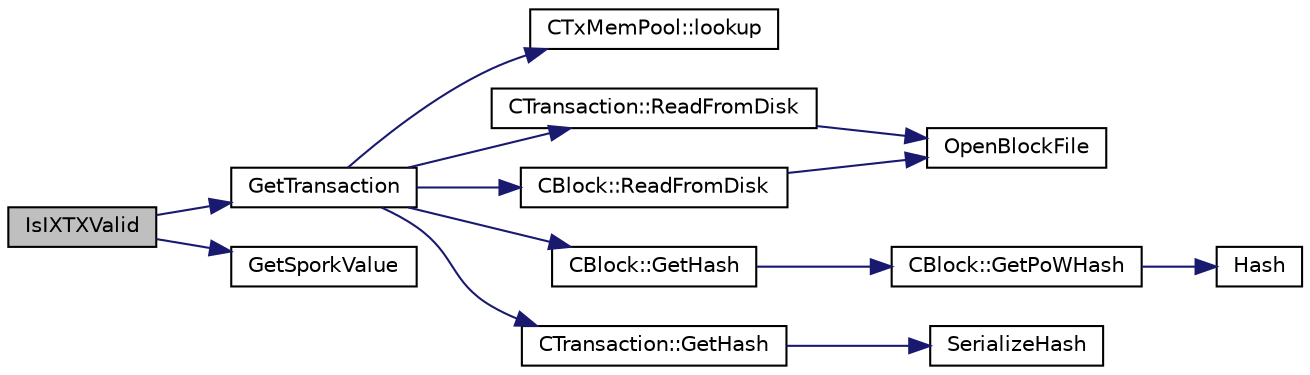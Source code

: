 digraph "IsIXTXValid"
{
  edge [fontname="Helvetica",fontsize="10",labelfontname="Helvetica",labelfontsize="10"];
  node [fontname="Helvetica",fontsize="10",shape=record];
  rankdir="LR";
  Node48 [label="IsIXTXValid",height=0.2,width=0.4,color="black", fillcolor="grey75", style="filled", fontcolor="black"];
  Node48 -> Node49 [color="midnightblue",fontsize="10",style="solid",fontname="Helvetica"];
  Node49 [label="GetTransaction",height=0.2,width=0.4,color="black", fillcolor="white", style="filled",URL="$main_8cpp.html#a7d2a4633e4e0e8e4cb9c881d45a496b5"];
  Node49 -> Node50 [color="midnightblue",fontsize="10",style="solid",fontname="Helvetica"];
  Node50 [label="CTxMemPool::lookup",height=0.2,width=0.4,color="black", fillcolor="white", style="filled",URL="$class_c_tx_mem_pool.html#ad6d9966cdeb4b6586f7186e709b4e77e"];
  Node49 -> Node51 [color="midnightblue",fontsize="10",style="solid",fontname="Helvetica"];
  Node51 [label="CTransaction::ReadFromDisk",height=0.2,width=0.4,color="black", fillcolor="white", style="filled",URL="$class_c_transaction.html#ad9d526afecbd816c385343f60c5352fd"];
  Node51 -> Node52 [color="midnightblue",fontsize="10",style="solid",fontname="Helvetica"];
  Node52 [label="OpenBlockFile",height=0.2,width=0.4,color="black", fillcolor="white", style="filled",URL="$main_8h.html#acaa494f20aefb99c5f5f9022a97d0040"];
  Node49 -> Node53 [color="midnightblue",fontsize="10",style="solid",fontname="Helvetica"];
  Node53 [label="CBlock::ReadFromDisk",height=0.2,width=0.4,color="black", fillcolor="white", style="filled",URL="$class_c_block.html#a77a1b1e9902e1e557d762f5a5f325cd8"];
  Node53 -> Node52 [color="midnightblue",fontsize="10",style="solid",fontname="Helvetica"];
  Node49 -> Node54 [color="midnightblue",fontsize="10",style="solid",fontname="Helvetica"];
  Node54 [label="CBlock::GetHash",height=0.2,width=0.4,color="black", fillcolor="white", style="filled",URL="$class_c_block.html#a681acf1fa72ec2ed6c83ea5afc14e0f3"];
  Node54 -> Node55 [color="midnightblue",fontsize="10",style="solid",fontname="Helvetica"];
  Node55 [label="CBlock::GetPoWHash",height=0.2,width=0.4,color="black", fillcolor="white", style="filled",URL="$class_c_block.html#af203beb528a62ec30b0453cf5d860044"];
  Node55 -> Node56 [color="midnightblue",fontsize="10",style="solid",fontname="Helvetica"];
  Node56 [label="Hash",height=0.2,width=0.4,color="black", fillcolor="white", style="filled",URL="$hash_8h.html#ab3f6c437460137530d86e09c2c102e99"];
  Node49 -> Node57 [color="midnightblue",fontsize="10",style="solid",fontname="Helvetica"];
  Node57 [label="CTransaction::GetHash",height=0.2,width=0.4,color="black", fillcolor="white", style="filled",URL="$class_c_transaction.html#a0b46d80e82ca324e82c2ce3fc1492bfa"];
  Node57 -> Node58 [color="midnightblue",fontsize="10",style="solid",fontname="Helvetica"];
  Node58 [label="SerializeHash",height=0.2,width=0.4,color="black", fillcolor="white", style="filled",URL="$hash_8h.html#a6de694e43f17c62025c6883965b65e63"];
  Node48 -> Node59 [color="midnightblue",fontsize="10",style="solid",fontname="Helvetica"];
  Node59 [label="GetSporkValue",height=0.2,width=0.4,color="black", fillcolor="white", style="filled",URL="$spork_8cpp.html#a7125c44e1c9a54dc7c28556b3fb24a8f"];
}
